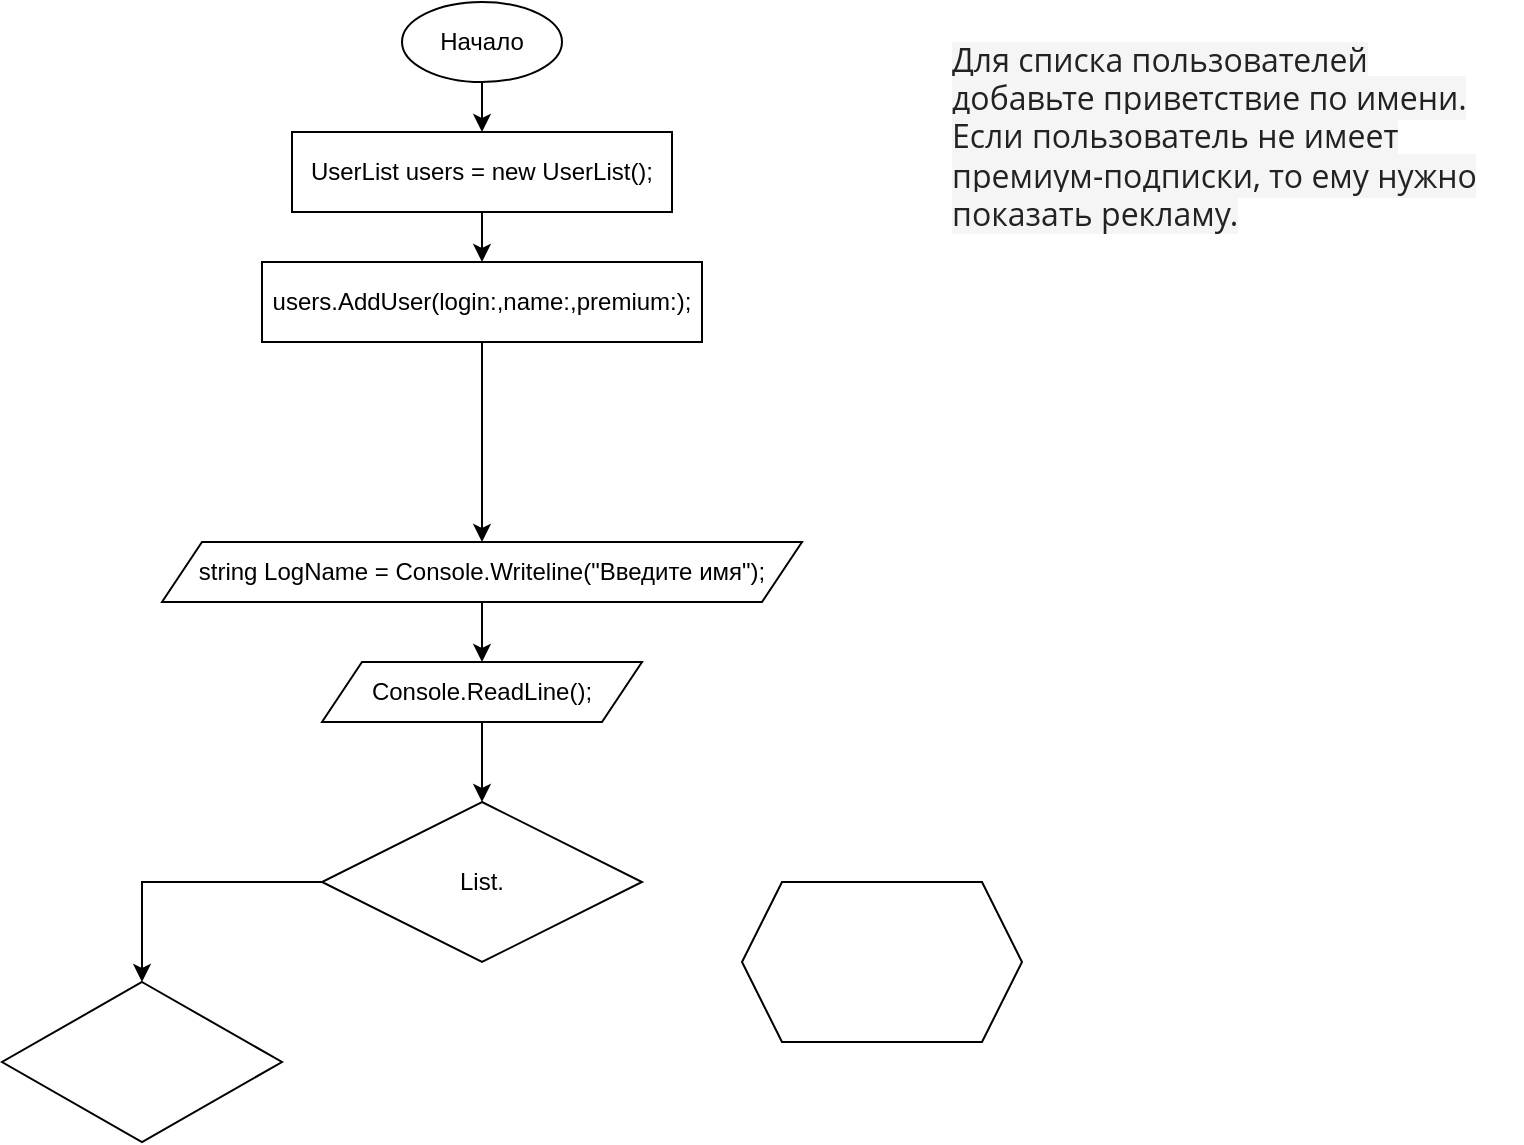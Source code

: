 <mxfile version="20.0.4" type="github">
  <diagram id="C5RBs43oDa-KdzZeNtuy" name="Page-1">
    <mxGraphModel dx="1038" dy="571" grid="1" gridSize="10" guides="1" tooltips="1" connect="1" arrows="1" fold="1" page="1" pageScale="1" pageWidth="827" pageHeight="1169" math="0" shadow="0">
      <root>
        <mxCell id="WIyWlLk6GJQsqaUBKTNV-0" />
        <mxCell id="WIyWlLk6GJQsqaUBKTNV-1" parent="WIyWlLk6GJQsqaUBKTNV-0" />
        <mxCell id="5WjKXzqJecyYG2DC_vgh-0" value="&lt;span style=&quot;color: rgb(34, 34, 34); font-family: &amp;quot;Open Sans&amp;quot;, &amp;quot;Helvetica Neue&amp;quot;, Helvetica, Arial, sans-serif; font-size: 16px; background-color: rgb(245, 245, 245);&quot;&gt;Для списка пользователей добавьте приветствие по имени. Если пользователь не имеет премиум-подписки, то ему нужно показать рекламу.&lt;br&gt;&lt;/span&gt;" style="text;html=1;strokeColor=none;fillColor=none;spacing=5;spacingTop=-20;whiteSpace=wrap;overflow=hidden;rounded=0;" parent="WIyWlLk6GJQsqaUBKTNV-1" vertex="1">
          <mxGeometry x="530" y="80" width="290" height="110" as="geometry" />
        </mxCell>
        <mxCell id="5WjKXzqJecyYG2DC_vgh-4" value="" style="edgeStyle=orthogonalEdgeStyle;rounded=0;orthogonalLoop=1;jettySize=auto;html=1;" parent="WIyWlLk6GJQsqaUBKTNV-1" source="5WjKXzqJecyYG2DC_vgh-2" target="5WjKXzqJecyYG2DC_vgh-3" edge="1">
          <mxGeometry relative="1" as="geometry" />
        </mxCell>
        <mxCell id="5WjKXzqJecyYG2DC_vgh-2" value="Console.ReadLine();" style="shape=parallelogram;perimeter=parallelogramPerimeter;whiteSpace=wrap;html=1;fixedSize=1;" parent="WIyWlLk6GJQsqaUBKTNV-1" vertex="1">
          <mxGeometry x="220" y="380" width="160" height="30" as="geometry" />
        </mxCell>
        <mxCell id="5WjKXzqJecyYG2DC_vgh-11" value="" style="edgeStyle=orthogonalEdgeStyle;rounded=0;orthogonalLoop=1;jettySize=auto;html=1;entryX=0.5;entryY=0;entryDx=0;entryDy=0;" parent="WIyWlLk6GJQsqaUBKTNV-1" source="5WjKXzqJecyYG2DC_vgh-3" target="5WjKXzqJecyYG2DC_vgh-10" edge="1">
          <mxGeometry relative="1" as="geometry">
            <mxPoint x="130.059" y="560.034" as="targetPoint" />
          </mxGeometry>
        </mxCell>
        <mxCell id="5WjKXzqJecyYG2DC_vgh-3" value="List." style="rhombus;whiteSpace=wrap;html=1;" parent="WIyWlLk6GJQsqaUBKTNV-1" vertex="1">
          <mxGeometry x="220" y="450" width="160" height="80" as="geometry" />
        </mxCell>
        <mxCell id="5WjKXzqJecyYG2DC_vgh-23" value="" style="edgeStyle=orthogonalEdgeStyle;rounded=0;orthogonalLoop=1;jettySize=auto;html=1;" parent="WIyWlLk6GJQsqaUBKTNV-1" source="5WjKXzqJecyYG2DC_vgh-5" target="5WjKXzqJecyYG2DC_vgh-22" edge="1">
          <mxGeometry relative="1" as="geometry" />
        </mxCell>
        <mxCell id="5WjKXzqJecyYG2DC_vgh-5" value="Начало" style="ellipse;whiteSpace=wrap;html=1;" parent="WIyWlLk6GJQsqaUBKTNV-1" vertex="1">
          <mxGeometry x="260" y="50" width="80" height="40" as="geometry" />
        </mxCell>
        <mxCell id="5WjKXzqJecyYG2DC_vgh-10" value="" style="rhombus;whiteSpace=wrap;html=1;" parent="WIyWlLk6GJQsqaUBKTNV-1" vertex="1">
          <mxGeometry x="60" y="540" width="140" height="80" as="geometry" />
        </mxCell>
        <mxCell id="5WjKXzqJecyYG2DC_vgh-16" style="edgeStyle=orthogonalEdgeStyle;rounded=0;orthogonalLoop=1;jettySize=auto;html=1;entryX=0.5;entryY=0;entryDx=0;entryDy=0;" parent="WIyWlLk6GJQsqaUBKTNV-1" source="5WjKXzqJecyYG2DC_vgh-14" target="5WjKXzqJecyYG2DC_vgh-2" edge="1">
          <mxGeometry relative="1" as="geometry" />
        </mxCell>
        <mxCell id="5WjKXzqJecyYG2DC_vgh-14" value="string LogName = Console.Writeline(&quot;Введите имя&quot;);" style="shape=parallelogram;perimeter=parallelogramPerimeter;whiteSpace=wrap;html=1;fixedSize=1;" parent="WIyWlLk6GJQsqaUBKTNV-1" vertex="1">
          <mxGeometry x="140" y="320" width="320" height="30" as="geometry" />
        </mxCell>
        <mxCell id="5WjKXzqJecyYG2DC_vgh-20" style="edgeStyle=orthogonalEdgeStyle;rounded=0;orthogonalLoop=1;jettySize=auto;html=1;exitX=0.5;exitY=1;exitDx=0;exitDy=0;" parent="WIyWlLk6GJQsqaUBKTNV-1" source="5WjKXzqJecyYG2DC_vgh-14" target="5WjKXzqJecyYG2DC_vgh-14" edge="1">
          <mxGeometry relative="1" as="geometry" />
        </mxCell>
        <mxCell id="GKZNIOWpl-8IDiaGqS6E-3" value="" style="edgeStyle=orthogonalEdgeStyle;rounded=0;orthogonalLoop=1;jettySize=auto;html=1;" edge="1" parent="WIyWlLk6GJQsqaUBKTNV-1" source="5WjKXzqJecyYG2DC_vgh-22" target="GKZNIOWpl-8IDiaGqS6E-2">
          <mxGeometry relative="1" as="geometry" />
        </mxCell>
        <mxCell id="5WjKXzqJecyYG2DC_vgh-22" value="UserList users = new UserList();" style="whiteSpace=wrap;html=1;" parent="WIyWlLk6GJQsqaUBKTNV-1" vertex="1">
          <mxGeometry x="205" y="115" width="190" height="40" as="geometry" />
        </mxCell>
        <mxCell id="5WjKXzqJecyYG2DC_vgh-24" value="" style="shape=hexagon;perimeter=hexagonPerimeter2;whiteSpace=wrap;html=1;fixedSize=1;" parent="WIyWlLk6GJQsqaUBKTNV-1" vertex="1">
          <mxGeometry x="430" y="490" width="140" height="80" as="geometry" />
        </mxCell>
        <mxCell id="GKZNIOWpl-8IDiaGqS6E-6" value="" style="edgeStyle=orthogonalEdgeStyle;rounded=0;orthogonalLoop=1;jettySize=auto;html=1;" edge="1" parent="WIyWlLk6GJQsqaUBKTNV-1" source="GKZNIOWpl-8IDiaGqS6E-2" target="5WjKXzqJecyYG2DC_vgh-14">
          <mxGeometry relative="1" as="geometry" />
        </mxCell>
        <mxCell id="GKZNIOWpl-8IDiaGqS6E-2" value="users.AddUser(login:,name:,premium:);" style="whiteSpace=wrap;html=1;" vertex="1" parent="WIyWlLk6GJQsqaUBKTNV-1">
          <mxGeometry x="190" y="180" width="220" height="40" as="geometry" />
        </mxCell>
      </root>
    </mxGraphModel>
  </diagram>
</mxfile>
